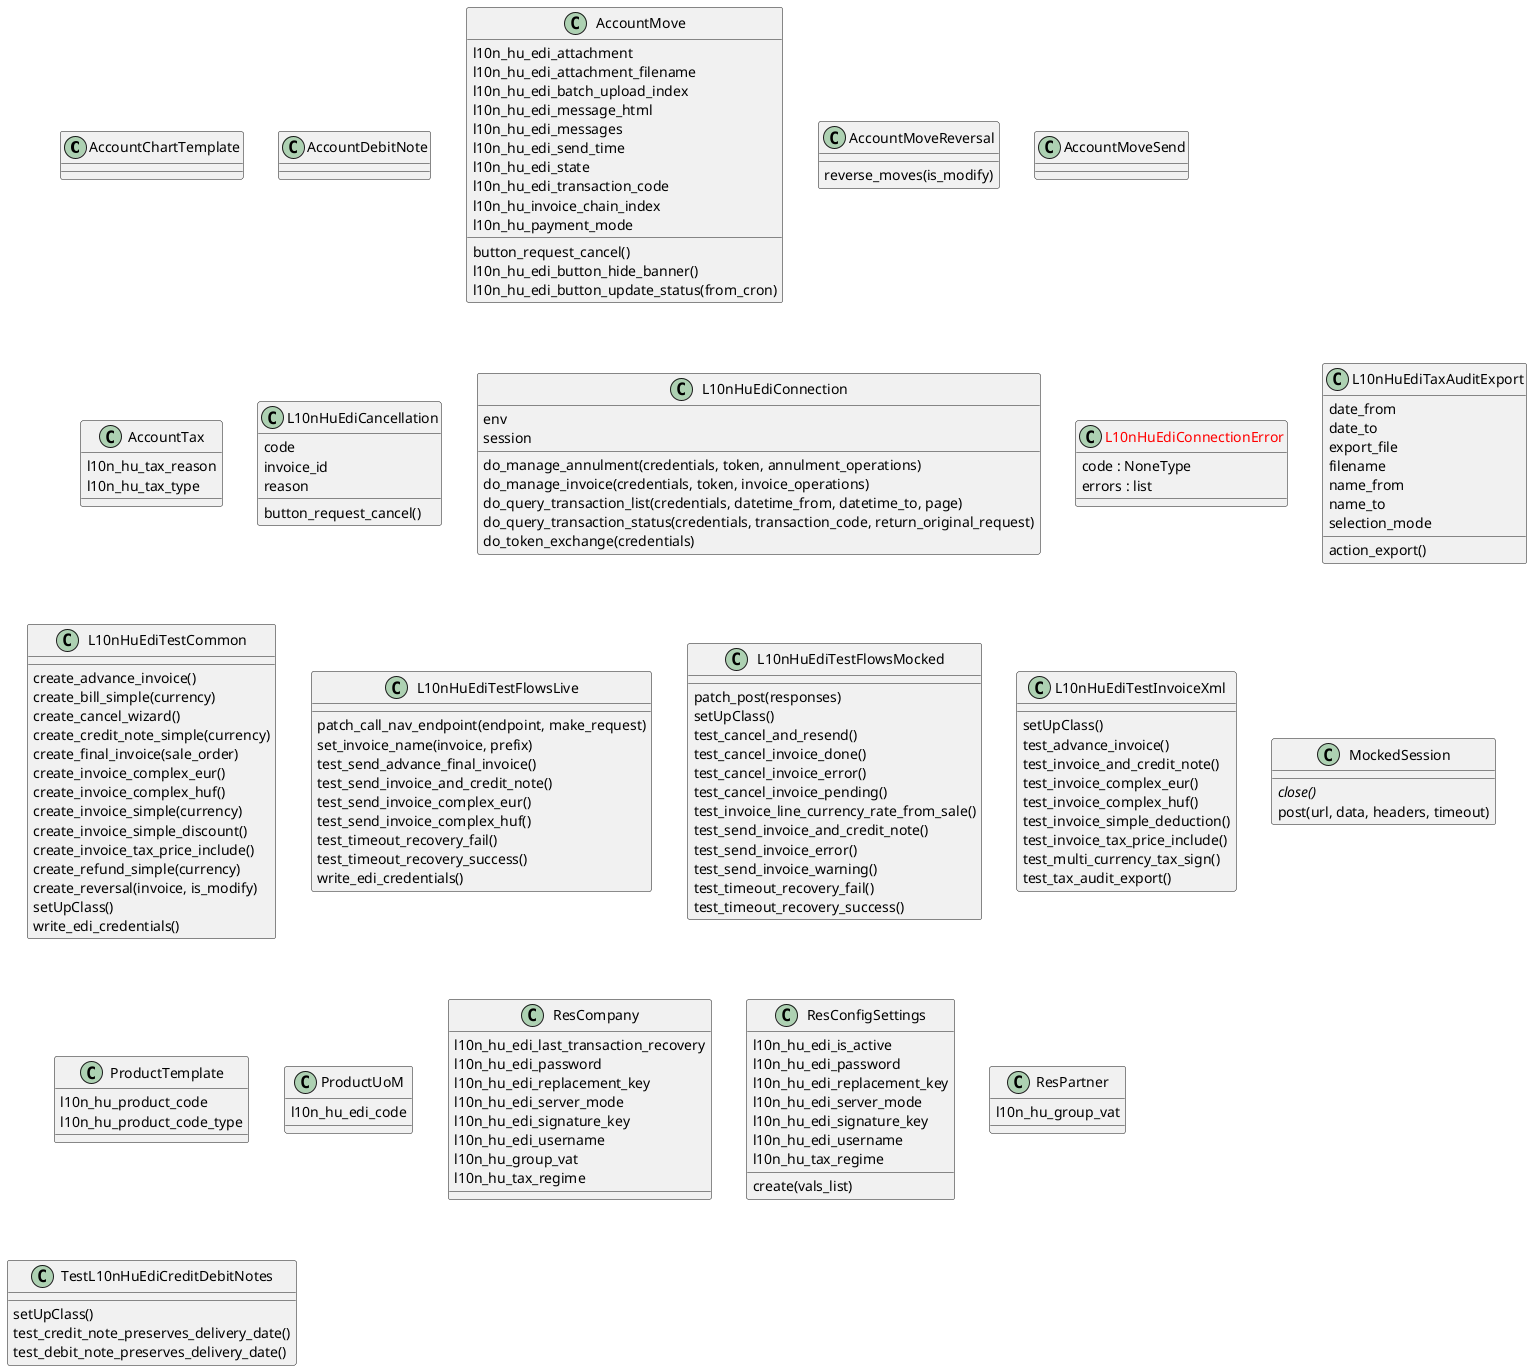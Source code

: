@startuml classes_l10n_hu_edi
set namespaceSeparator none
class "AccountChartTemplate" as odoo_src.odoo.addons.l10n_hu_edi.models.template_hu.AccountChartTemplate {
}
class "AccountDebitNote" as odoo_src.odoo.addons.l10n_hu_edi.wizard.account_move_debit.AccountDebitNote {
}
class "AccountMove" as odoo_src.odoo.addons.l10n_hu_edi.models.account_move.AccountMove {
  l10n_hu_edi_attachment
  l10n_hu_edi_attachment_filename
  l10n_hu_edi_batch_upload_index
  l10n_hu_edi_message_html
  l10n_hu_edi_messages
  l10n_hu_edi_send_time
  l10n_hu_edi_state
  l10n_hu_edi_transaction_code
  l10n_hu_invoice_chain_index
  l10n_hu_payment_mode
  button_request_cancel()
  l10n_hu_edi_button_hide_banner()
  l10n_hu_edi_button_update_status(from_cron)
}
class "AccountMoveReversal" as odoo_src.odoo.addons.l10n_hu_edi.wizard.account_move_reversal.AccountMoveReversal {
  reverse_moves(is_modify)
}
class "AccountMoveSend" as odoo_src.odoo.addons.l10n_hu_edi.models.account_move_send.AccountMoveSend {
}
class "AccountTax" as odoo_src.odoo.addons.l10n_hu_edi.models.account_tax.AccountTax {
  l10n_hu_tax_reason
  l10n_hu_tax_type
}
class "L10nHuEdiCancellation" as odoo_src.odoo.addons.l10n_hu_edi.wizard.l10n_hu_edi_cancellation.L10nHuEdiCancellation {
  code
  invoice_id
  reason
  button_request_cancel()
}
class "L10nHuEdiConnection" as odoo_src.odoo.addons.l10n_hu_edi.models.l10n_hu_edi_connection.L10nHuEdiConnection {
  env
  session
  do_manage_annulment(credentials, token, annulment_operations)
  do_manage_invoice(credentials, token, invoice_operations)
  do_query_transaction_list(credentials, datetime_from, datetime_to, page)
  do_query_transaction_status(credentials, transaction_code, return_original_request)
  do_token_exchange(credentials)
}
class "<color:red>L10nHuEdiConnectionError</color>" as odoo_src.odoo.addons.l10n_hu_edi.models.l10n_hu_edi_connection.L10nHuEdiConnectionError {
  code : NoneType
  errors : list
}
class "L10nHuEdiTaxAuditExport" as odoo_src.odoo.addons.l10n_hu_edi.wizard.l10n_hu_edi_tax_audit_export.L10nHuEdiTaxAuditExport {
  date_from
  date_to
  export_file
  filename
  name_from
  name_to
  selection_mode
  action_export()
}
class "L10nHuEdiTestCommon" as odoo_src.odoo.addons.l10n_hu_edi.tests.common.L10nHuEdiTestCommon {
  create_advance_invoice()
  create_bill_simple(currency)
  create_cancel_wizard()
  create_credit_note_simple(currency)
  create_final_invoice(sale_order)
  create_invoice_complex_eur()
  create_invoice_complex_huf()
  create_invoice_simple(currency)
  create_invoice_simple_discount()
  create_invoice_tax_price_include()
  create_refund_simple(currency)
  create_reversal(invoice, is_modify)
  setUpClass()
  write_edi_credentials()
}
class "L10nHuEdiTestFlowsLive" as odoo_src.odoo.addons.l10n_hu_edi.tests.test_flows_live.L10nHuEdiTestFlowsLive {
  patch_call_nav_endpoint(endpoint, make_request)
  set_invoice_name(invoice, prefix)
  test_send_advance_final_invoice()
  test_send_invoice_and_credit_note()
  test_send_invoice_complex_eur()
  test_send_invoice_complex_huf()
  test_timeout_recovery_fail()
  test_timeout_recovery_success()
  write_edi_credentials()
}
class "L10nHuEdiTestFlowsMocked" as odoo_src.odoo.addons.l10n_hu_edi.tests.test_flows_mocked.L10nHuEdiTestFlowsMocked {
  patch_post(responses)
  setUpClass()
  test_cancel_and_resend()
  test_cancel_invoice_done()
  test_cancel_invoice_error()
  test_cancel_invoice_pending()
  test_invoice_line_currency_rate_from_sale()
  test_send_invoice_and_credit_note()
  test_send_invoice_error()
  test_send_invoice_warning()
  test_timeout_recovery_fail()
  test_timeout_recovery_success()
}
class "L10nHuEdiTestInvoiceXml" as odoo_src.odoo.addons.l10n_hu_edi.tests.test_invoice_xml.L10nHuEdiTestInvoiceXml {
  setUpClass()
  test_advance_invoice()
  test_invoice_and_credit_note()
  test_invoice_complex_eur()
  test_invoice_complex_huf()
  test_invoice_simple_deduction()
  test_invoice_tax_price_include()
  test_multi_currency_tax_sign()
  test_tax_audit_export()
}
class "MockedSession" as odoo_src.odoo.addons.l10n_hu_edi.tests.test_flows_mocked.L10nHuEdiTestFlowsMocked.patch_post.MockedSession {
  {abstract}close()
  post(url, data, headers, timeout)
}
class "ProductTemplate" as odoo_src.odoo.addons.l10n_hu_edi.models.product.ProductTemplate {
  l10n_hu_product_code
  l10n_hu_product_code_type
}
class "ProductUoM" as odoo_src.odoo.addons.l10n_hu_edi.models.uom_uom.ProductUoM {
  l10n_hu_edi_code
}
class "ResCompany" as odoo_src.odoo.addons.l10n_hu_edi.models.res_company.ResCompany {
  l10n_hu_edi_last_transaction_recovery
  l10n_hu_edi_password
  l10n_hu_edi_replacement_key
  l10n_hu_edi_server_mode
  l10n_hu_edi_signature_key
  l10n_hu_edi_username
  l10n_hu_group_vat
  l10n_hu_tax_regime
}
class "ResConfigSettings" as odoo_src.odoo.addons.l10n_hu_edi.models.res_config_settings.ResConfigSettings {
  l10n_hu_edi_is_active
  l10n_hu_edi_password
  l10n_hu_edi_replacement_key
  l10n_hu_edi_server_mode
  l10n_hu_edi_signature_key
  l10n_hu_edi_username
  l10n_hu_tax_regime
  create(vals_list)
}
class "ResPartner" as odoo_src.odoo.addons.l10n_hu_edi.models.res_partner.ResPartner {
  l10n_hu_group_vat
}
class "TestL10nHuEdiCreditDebitNotes" as odoo_src.odoo.addons.l10n_hu_edi.tests.test_credit_debit_notes.TestL10nHuEdiCreditDebitNotes {
  setUpClass()
  test_credit_note_preserves_delivery_date()
  test_debit_note_preserves_delivery_date()
}
@enduml
